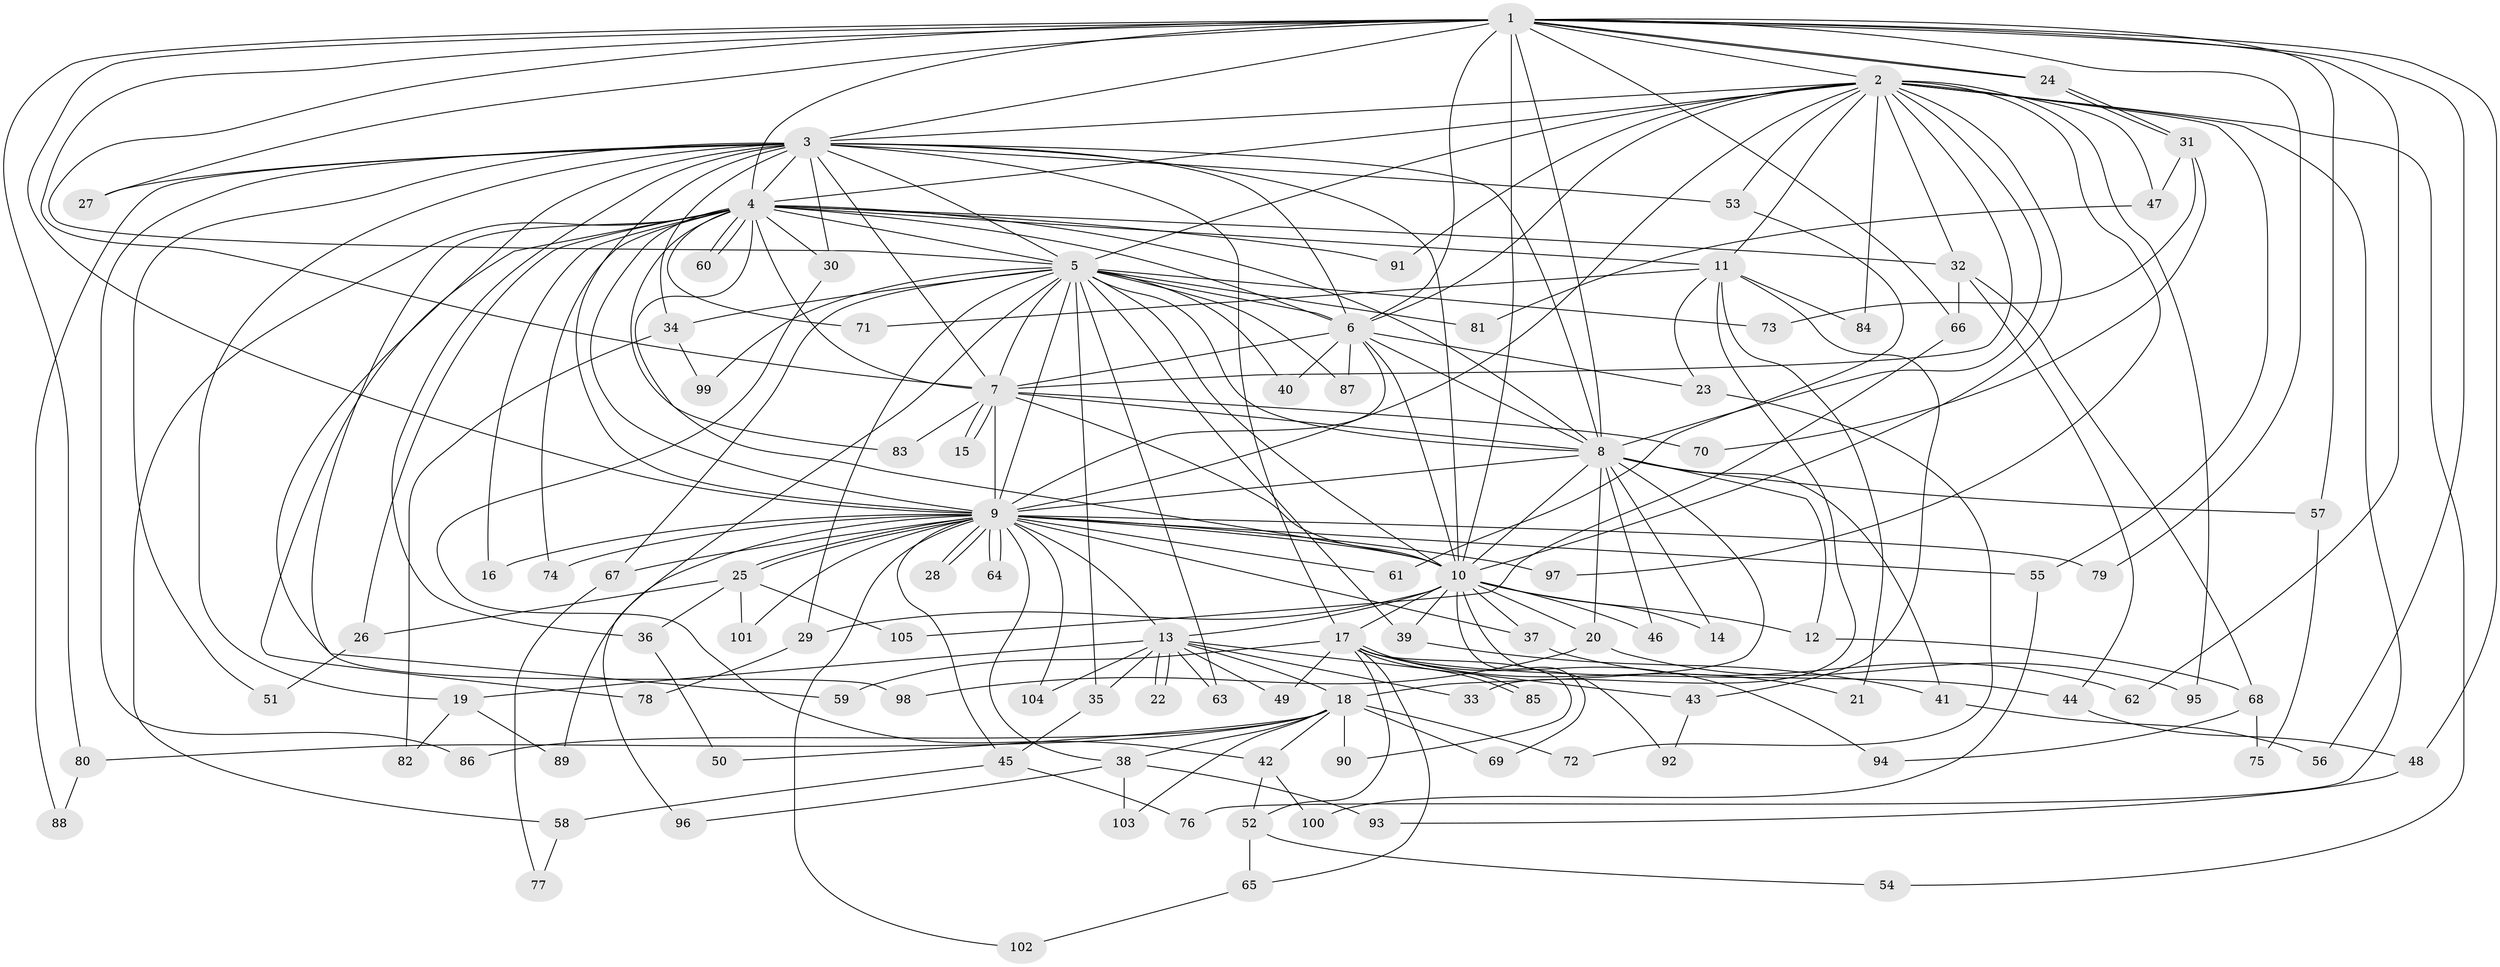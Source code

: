 // coarse degree distribution, {26: 0.023809523809523808, 14: 0.023809523809523808, 12: 0.047619047619047616, 25: 0.023809523809523808, 8: 0.047619047619047616, 9: 0.047619047619047616, 3: 0.23809523809523808, 2: 0.3333333333333333, 1: 0.09523809523809523, 4: 0.09523809523809523, 5: 0.023809523809523808}
// Generated by graph-tools (version 1.1) at 2025/17/03/04/25 18:17:34]
// undirected, 105 vertices, 235 edges
graph export_dot {
graph [start="1"]
  node [color=gray90,style=filled];
  1;
  2;
  3;
  4;
  5;
  6;
  7;
  8;
  9;
  10;
  11;
  12;
  13;
  14;
  15;
  16;
  17;
  18;
  19;
  20;
  21;
  22;
  23;
  24;
  25;
  26;
  27;
  28;
  29;
  30;
  31;
  32;
  33;
  34;
  35;
  36;
  37;
  38;
  39;
  40;
  41;
  42;
  43;
  44;
  45;
  46;
  47;
  48;
  49;
  50;
  51;
  52;
  53;
  54;
  55;
  56;
  57;
  58;
  59;
  60;
  61;
  62;
  63;
  64;
  65;
  66;
  67;
  68;
  69;
  70;
  71;
  72;
  73;
  74;
  75;
  76;
  77;
  78;
  79;
  80;
  81;
  82;
  83;
  84;
  85;
  86;
  87;
  88;
  89;
  90;
  91;
  92;
  93;
  94;
  95;
  96;
  97;
  98;
  99;
  100;
  101;
  102;
  103;
  104;
  105;
  1 -- 2;
  1 -- 3;
  1 -- 4;
  1 -- 5;
  1 -- 6;
  1 -- 7;
  1 -- 8;
  1 -- 9;
  1 -- 10;
  1 -- 24;
  1 -- 24;
  1 -- 27;
  1 -- 48;
  1 -- 56;
  1 -- 57;
  1 -- 62;
  1 -- 66;
  1 -- 79;
  1 -- 80;
  2 -- 3;
  2 -- 4;
  2 -- 5;
  2 -- 6;
  2 -- 7;
  2 -- 8;
  2 -- 9;
  2 -- 10;
  2 -- 11;
  2 -- 32;
  2 -- 47;
  2 -- 53;
  2 -- 54;
  2 -- 55;
  2 -- 76;
  2 -- 84;
  2 -- 91;
  2 -- 95;
  2 -- 97;
  3 -- 4;
  3 -- 5;
  3 -- 6;
  3 -- 7;
  3 -- 8;
  3 -- 9;
  3 -- 10;
  3 -- 17;
  3 -- 19;
  3 -- 27;
  3 -- 30;
  3 -- 34;
  3 -- 36;
  3 -- 51;
  3 -- 53;
  3 -- 86;
  3 -- 88;
  3 -- 98;
  4 -- 5;
  4 -- 6;
  4 -- 7;
  4 -- 8;
  4 -- 9;
  4 -- 10;
  4 -- 11;
  4 -- 16;
  4 -- 26;
  4 -- 30;
  4 -- 32;
  4 -- 58;
  4 -- 59;
  4 -- 60;
  4 -- 60;
  4 -- 71;
  4 -- 74;
  4 -- 78;
  4 -- 83;
  4 -- 91;
  5 -- 6;
  5 -- 7;
  5 -- 8;
  5 -- 9;
  5 -- 10;
  5 -- 29;
  5 -- 34;
  5 -- 35;
  5 -- 39;
  5 -- 40;
  5 -- 63;
  5 -- 67;
  5 -- 73;
  5 -- 81;
  5 -- 87;
  5 -- 96;
  5 -- 99;
  6 -- 7;
  6 -- 8;
  6 -- 9;
  6 -- 10;
  6 -- 23;
  6 -- 40;
  6 -- 87;
  7 -- 8;
  7 -- 9;
  7 -- 10;
  7 -- 15;
  7 -- 15;
  7 -- 70;
  7 -- 83;
  8 -- 9;
  8 -- 10;
  8 -- 12;
  8 -- 14;
  8 -- 18;
  8 -- 20;
  8 -- 41;
  8 -- 46;
  8 -- 57;
  9 -- 10;
  9 -- 13;
  9 -- 16;
  9 -- 25;
  9 -- 25;
  9 -- 28;
  9 -- 28;
  9 -- 37;
  9 -- 38;
  9 -- 45;
  9 -- 55;
  9 -- 61;
  9 -- 64;
  9 -- 64;
  9 -- 67;
  9 -- 74;
  9 -- 79;
  9 -- 89;
  9 -- 97;
  9 -- 101;
  9 -- 102;
  9 -- 104;
  10 -- 12;
  10 -- 13;
  10 -- 14;
  10 -- 17;
  10 -- 20;
  10 -- 29;
  10 -- 37;
  10 -- 39;
  10 -- 46;
  10 -- 69;
  10 -- 92;
  11 -- 21;
  11 -- 23;
  11 -- 33;
  11 -- 43;
  11 -- 71;
  11 -- 84;
  12 -- 68;
  13 -- 18;
  13 -- 19;
  13 -- 22;
  13 -- 22;
  13 -- 33;
  13 -- 35;
  13 -- 43;
  13 -- 49;
  13 -- 63;
  13 -- 104;
  17 -- 21;
  17 -- 44;
  17 -- 49;
  17 -- 52;
  17 -- 59;
  17 -- 65;
  17 -- 85;
  17 -- 85;
  17 -- 90;
  17 -- 94;
  18 -- 38;
  18 -- 42;
  18 -- 50;
  18 -- 69;
  18 -- 72;
  18 -- 80;
  18 -- 86;
  18 -- 90;
  18 -- 103;
  19 -- 82;
  19 -- 89;
  20 -- 95;
  20 -- 98;
  23 -- 72;
  24 -- 31;
  24 -- 31;
  25 -- 26;
  25 -- 36;
  25 -- 101;
  25 -- 105;
  26 -- 51;
  29 -- 78;
  30 -- 42;
  31 -- 47;
  31 -- 70;
  31 -- 73;
  32 -- 44;
  32 -- 66;
  32 -- 68;
  34 -- 82;
  34 -- 99;
  35 -- 45;
  36 -- 50;
  37 -- 62;
  38 -- 93;
  38 -- 96;
  38 -- 103;
  39 -- 41;
  41 -- 56;
  42 -- 52;
  42 -- 100;
  43 -- 92;
  44 -- 48;
  45 -- 58;
  45 -- 76;
  47 -- 81;
  48 -- 93;
  52 -- 54;
  52 -- 65;
  53 -- 61;
  55 -- 100;
  57 -- 75;
  58 -- 77;
  65 -- 102;
  66 -- 105;
  67 -- 77;
  68 -- 75;
  68 -- 94;
  80 -- 88;
}
